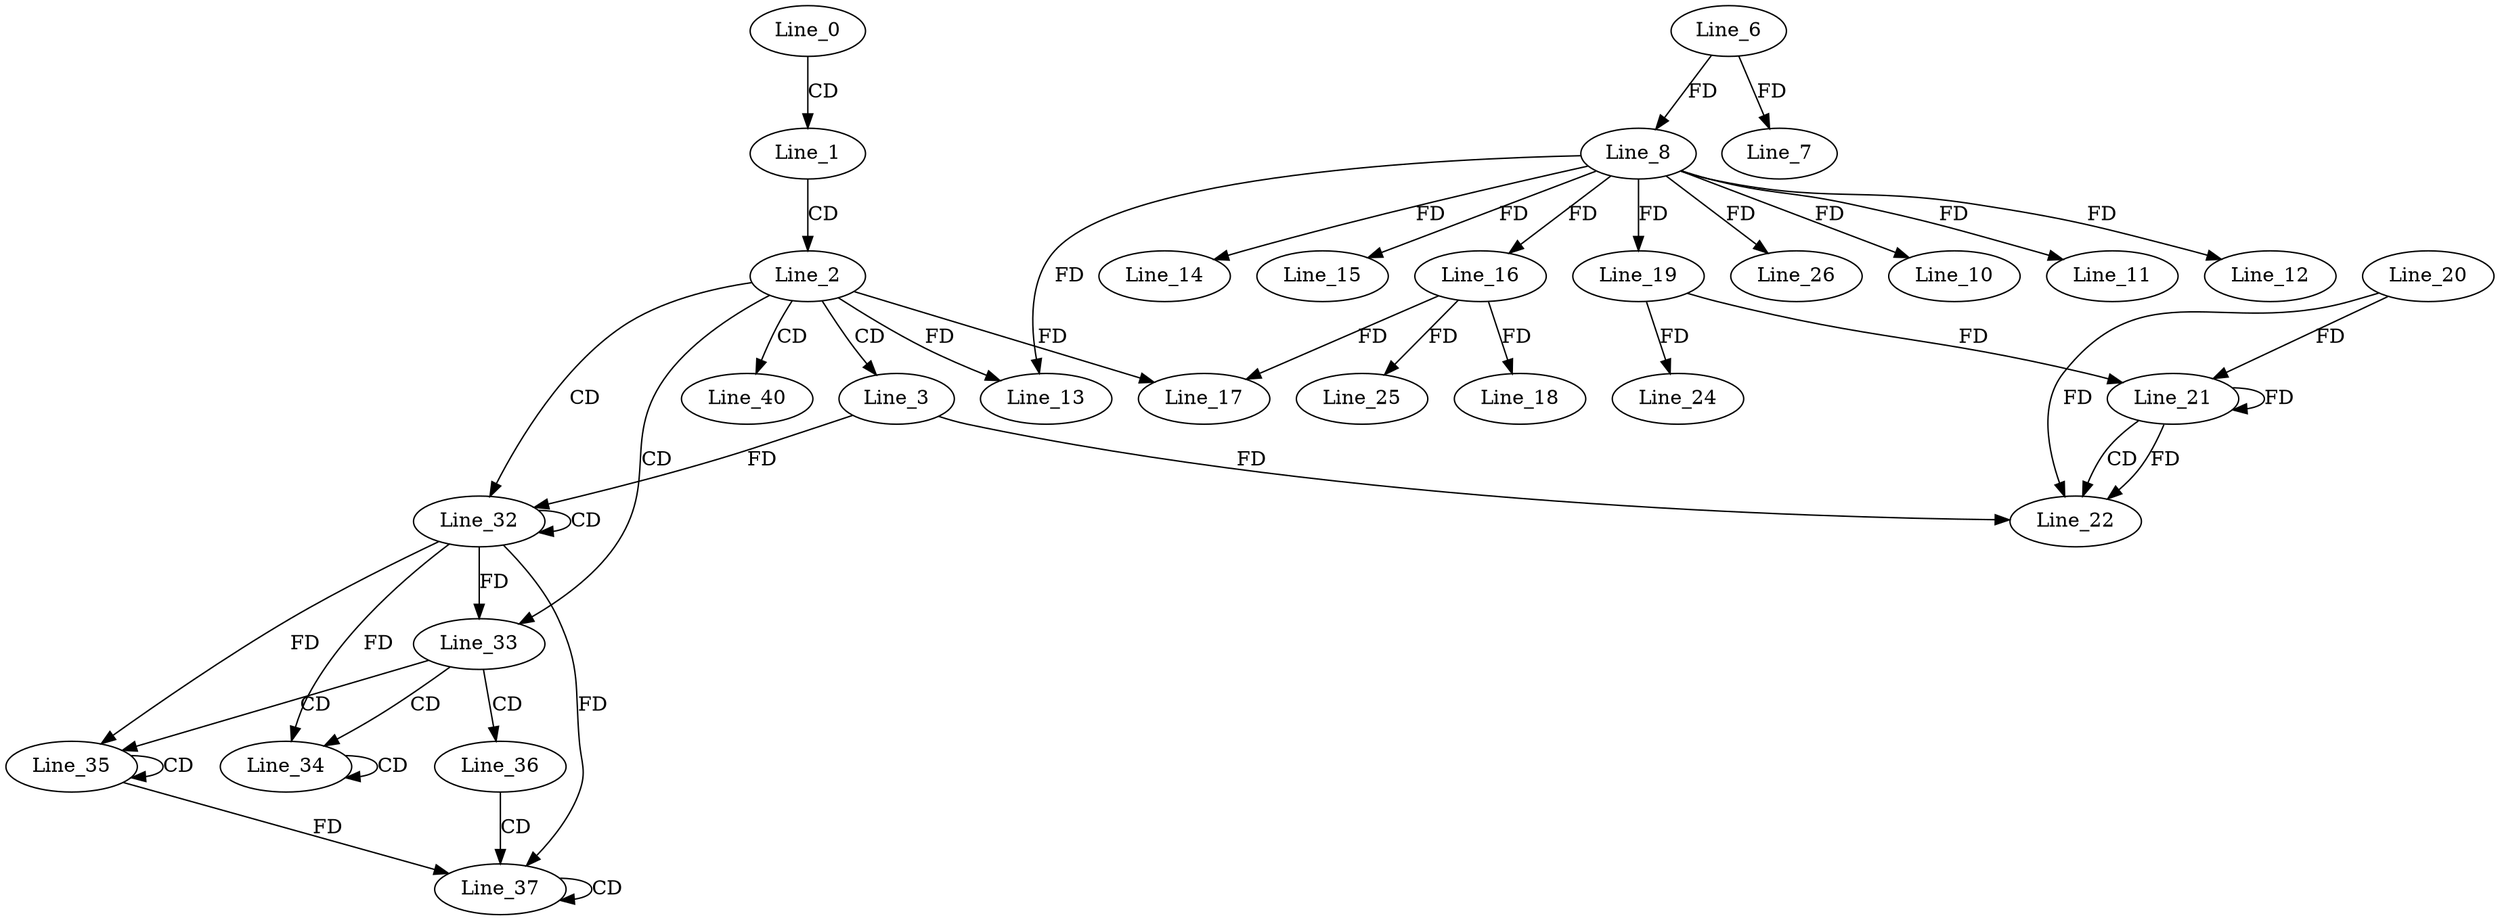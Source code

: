digraph G {
  Line_0;
  Line_1;
  Line_2;
  Line_3;
  Line_6;
  Line_7;
  Line_8;
  Line_8;
  Line_10;
  Line_11;
  Line_12;
  Line_13;
  Line_13;
  Line_14;
  Line_15;
  Line_16;
  Line_16;
  Line_17;
  Line_18;
  Line_19;
  Line_21;
  Line_20;
  Line_21;
  Line_19;
  Line_21;
  Line_22;
  Line_24;
  Line_25;
  Line_26;
  Line_32;
  Line_32;
  Line_33;
  Line_34;
  Line_34;
  Line_35;
  Line_35;
  Line_36;
  Line_37;
  Line_37;
  Line_40;
  Line_0 -> Line_1 [ label="CD" ];
  Line_1 -> Line_2 [ label="CD" ];
  Line_2 -> Line_3 [ label="CD" ];
  Line_6 -> Line_7 [ label="FD" ];
  Line_6 -> Line_8 [ label="FD" ];
  Line_8 -> Line_10 [ label="FD" ];
  Line_8 -> Line_11 [ label="FD" ];
  Line_8 -> Line_12 [ label="FD" ];
  Line_8 -> Line_13 [ label="FD" ];
  Line_2 -> Line_13 [ label="FD" ];
  Line_8 -> Line_14 [ label="FD" ];
  Line_8 -> Line_15 [ label="FD" ];
  Line_8 -> Line_16 [ label="FD" ];
  Line_16 -> Line_17 [ label="FD" ];
  Line_2 -> Line_17 [ label="FD" ];
  Line_16 -> Line_18 [ label="FD" ];
  Line_8 -> Line_19 [ label="FD" ];
  Line_21 -> Line_21 [ label="FD" ];
  Line_20 -> Line_21 [ label="FD" ];
  Line_19 -> Line_21 [ label="FD" ];
  Line_21 -> Line_22 [ label="CD" ];
  Line_3 -> Line_22 [ label="FD" ];
  Line_21 -> Line_22 [ label="FD" ];
  Line_20 -> Line_22 [ label="FD" ];
  Line_19 -> Line_24 [ label="FD" ];
  Line_16 -> Line_25 [ label="FD" ];
  Line_8 -> Line_26 [ label="FD" ];
  Line_2 -> Line_32 [ label="CD" ];
  Line_32 -> Line_32 [ label="CD" ];
  Line_3 -> Line_32 [ label="FD" ];
  Line_2 -> Line_33 [ label="CD" ];
  Line_32 -> Line_33 [ label="FD" ];
  Line_33 -> Line_34 [ label="CD" ];
  Line_34 -> Line_34 [ label="CD" ];
  Line_32 -> Line_34 [ label="FD" ];
  Line_33 -> Line_35 [ label="CD" ];
  Line_35 -> Line_35 [ label="CD" ];
  Line_32 -> Line_35 [ label="FD" ];
  Line_33 -> Line_36 [ label="CD" ];
  Line_36 -> Line_37 [ label="CD" ];
  Line_37 -> Line_37 [ label="CD" ];
  Line_32 -> Line_37 [ label="FD" ];
  Line_35 -> Line_37 [ label="FD" ];
  Line_2 -> Line_40 [ label="CD" ];
}
